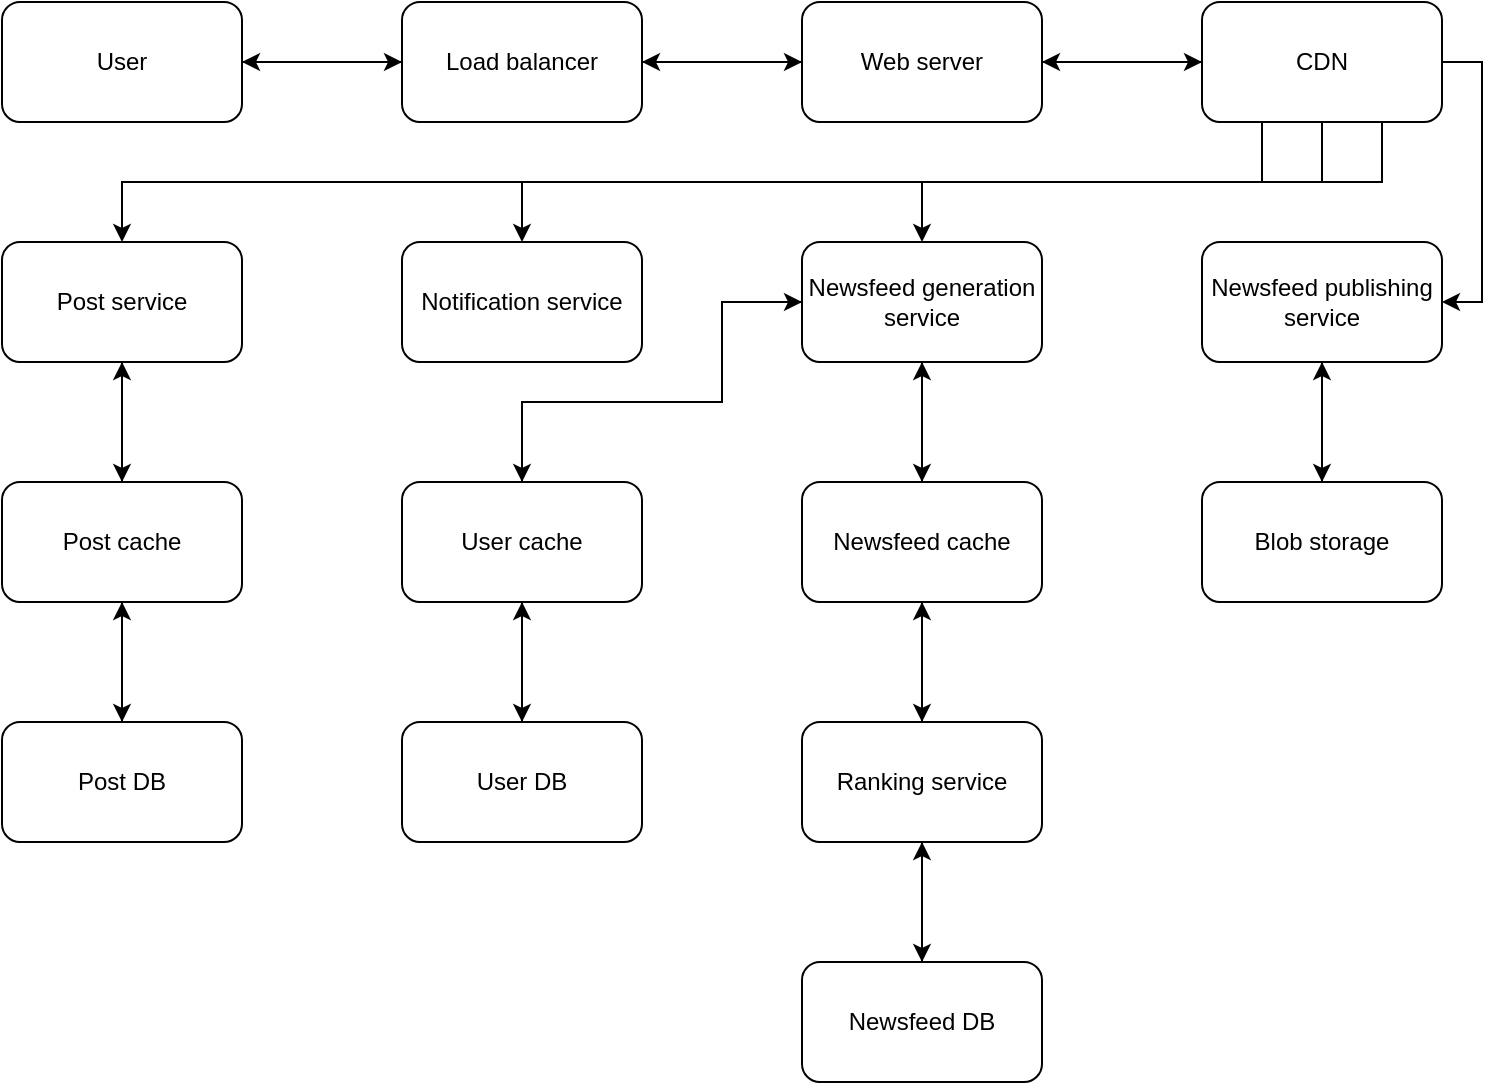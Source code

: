 <mxfile version="21.1.2" type="device">
  <diagram id="sVVqe3kT-Hlag1WHw-Kx" name="Page-1">
    <mxGraphModel dx="882" dy="596" grid="1" gridSize="10" guides="1" tooltips="1" connect="1" arrows="1" fold="1" page="1" pageScale="1" pageWidth="850" pageHeight="1100" math="0" shadow="0">
      <root>
        <mxCell id="0" />
        <mxCell id="1" parent="0" />
        <mxCell id="ub-dZ4yd8xJehiu-1aeT-1" style="edgeStyle=orthogonalEdgeStyle;rounded=0;orthogonalLoop=1;jettySize=auto;html=1;exitX=1;exitY=0.5;exitDx=0;exitDy=0;entryX=0;entryY=0.5;entryDx=0;entryDy=0;" parent="1" source="ub-dZ4yd8xJehiu-1aeT-2" target="ub-dZ4yd8xJehiu-1aeT-5" edge="1">
          <mxGeometry relative="1" as="geometry" />
        </mxCell>
        <mxCell id="ub-dZ4yd8xJehiu-1aeT-2" value="User" style="rounded=1;whiteSpace=wrap;html=1;" parent="1" vertex="1">
          <mxGeometry x="40" y="160" width="120" height="60" as="geometry" />
        </mxCell>
        <mxCell id="ub-dZ4yd8xJehiu-1aeT-3" style="edgeStyle=orthogonalEdgeStyle;rounded=0;orthogonalLoop=1;jettySize=auto;html=1;exitX=0;exitY=0.5;exitDx=0;exitDy=0;entryX=1;entryY=0.5;entryDx=0;entryDy=0;" parent="1" source="ub-dZ4yd8xJehiu-1aeT-5" target="ub-dZ4yd8xJehiu-1aeT-2" edge="1">
          <mxGeometry relative="1" as="geometry" />
        </mxCell>
        <mxCell id="ub-dZ4yd8xJehiu-1aeT-4" style="edgeStyle=orthogonalEdgeStyle;rounded=0;orthogonalLoop=1;jettySize=auto;html=1;exitX=1;exitY=0.5;exitDx=0;exitDy=0;" parent="1" source="ub-dZ4yd8xJehiu-1aeT-5" target="ub-dZ4yd8xJehiu-1aeT-9" edge="1">
          <mxGeometry relative="1" as="geometry" />
        </mxCell>
        <mxCell id="ub-dZ4yd8xJehiu-1aeT-5" value="Load balancer" style="rounded=1;whiteSpace=wrap;html=1;" parent="1" vertex="1">
          <mxGeometry x="240" y="160" width="120" height="60" as="geometry" />
        </mxCell>
        <mxCell id="ub-dZ4yd8xJehiu-1aeT-6" style="edgeStyle=orthogonalEdgeStyle;rounded=0;orthogonalLoop=1;jettySize=auto;html=1;exitX=0;exitY=0.5;exitDx=0;exitDy=0;" parent="1" source="ub-dZ4yd8xJehiu-1aeT-9" target="ub-dZ4yd8xJehiu-1aeT-5" edge="1">
          <mxGeometry relative="1" as="geometry" />
        </mxCell>
        <mxCell id="0TnBY0U_7_nIc1ByEF4p-2" style="edgeStyle=orthogonalEdgeStyle;rounded=0;orthogonalLoop=1;jettySize=auto;html=1;exitX=1;exitY=0.5;exitDx=0;exitDy=0;entryX=0;entryY=0.5;entryDx=0;entryDy=0;" edge="1" parent="1" source="ub-dZ4yd8xJehiu-1aeT-9" target="0TnBY0U_7_nIc1ByEF4p-1">
          <mxGeometry relative="1" as="geometry" />
        </mxCell>
        <mxCell id="ub-dZ4yd8xJehiu-1aeT-9" value="Web server" style="rounded=1;whiteSpace=wrap;html=1;" parent="1" vertex="1">
          <mxGeometry x="440" y="160" width="120" height="60" as="geometry" />
        </mxCell>
        <mxCell id="0TnBY0U_7_nIc1ByEF4p-3" style="edgeStyle=orthogonalEdgeStyle;rounded=0;orthogonalLoop=1;jettySize=auto;html=1;exitX=0;exitY=0.5;exitDx=0;exitDy=0;entryX=1;entryY=0.5;entryDx=0;entryDy=0;" edge="1" parent="1" source="0TnBY0U_7_nIc1ByEF4p-1" target="ub-dZ4yd8xJehiu-1aeT-9">
          <mxGeometry relative="1" as="geometry" />
        </mxCell>
        <mxCell id="0TnBY0U_7_nIc1ByEF4p-8" style="edgeStyle=orthogonalEdgeStyle;rounded=0;orthogonalLoop=1;jettySize=auto;html=1;exitX=0.25;exitY=1;exitDx=0;exitDy=0;entryX=0.5;entryY=0;entryDx=0;entryDy=0;" edge="1" parent="1" source="0TnBY0U_7_nIc1ByEF4p-1" target="0TnBY0U_7_nIc1ByEF4p-4">
          <mxGeometry relative="1" as="geometry" />
        </mxCell>
        <mxCell id="0TnBY0U_7_nIc1ByEF4p-9" style="edgeStyle=orthogonalEdgeStyle;rounded=0;orthogonalLoop=1;jettySize=auto;html=1;exitX=0.5;exitY=1;exitDx=0;exitDy=0;entryX=0.5;entryY=0;entryDx=0;entryDy=0;" edge="1" parent="1" source="0TnBY0U_7_nIc1ByEF4p-1" target="0TnBY0U_7_nIc1ByEF4p-5">
          <mxGeometry relative="1" as="geometry" />
        </mxCell>
        <mxCell id="0TnBY0U_7_nIc1ByEF4p-10" style="edgeStyle=orthogonalEdgeStyle;rounded=0;orthogonalLoop=1;jettySize=auto;html=1;exitX=0.75;exitY=1;exitDx=0;exitDy=0;entryX=0.5;entryY=0;entryDx=0;entryDy=0;" edge="1" parent="1" source="0TnBY0U_7_nIc1ByEF4p-1" target="0TnBY0U_7_nIc1ByEF4p-6">
          <mxGeometry relative="1" as="geometry" />
        </mxCell>
        <mxCell id="0TnBY0U_7_nIc1ByEF4p-11" style="edgeStyle=orthogonalEdgeStyle;rounded=0;orthogonalLoop=1;jettySize=auto;html=1;exitX=1;exitY=0.5;exitDx=0;exitDy=0;entryX=1;entryY=0.5;entryDx=0;entryDy=0;" edge="1" parent="1" source="0TnBY0U_7_nIc1ByEF4p-1" target="0TnBY0U_7_nIc1ByEF4p-7">
          <mxGeometry relative="1" as="geometry" />
        </mxCell>
        <mxCell id="0TnBY0U_7_nIc1ByEF4p-1" value="CDN" style="rounded=1;whiteSpace=wrap;html=1;" vertex="1" parent="1">
          <mxGeometry x="640" y="160" width="120" height="60" as="geometry" />
        </mxCell>
        <mxCell id="0TnBY0U_7_nIc1ByEF4p-30" style="edgeStyle=orthogonalEdgeStyle;rounded=0;orthogonalLoop=1;jettySize=auto;html=1;exitX=0.5;exitY=1;exitDx=0;exitDy=0;entryX=0.5;entryY=0;entryDx=0;entryDy=0;" edge="1" parent="1" source="0TnBY0U_7_nIc1ByEF4p-4" target="0TnBY0U_7_nIc1ByEF4p-12">
          <mxGeometry relative="1" as="geometry" />
        </mxCell>
        <mxCell id="0TnBY0U_7_nIc1ByEF4p-4" value="Post service" style="rounded=1;whiteSpace=wrap;html=1;" vertex="1" parent="1">
          <mxGeometry x="40" y="280" width="120" height="60" as="geometry" />
        </mxCell>
        <mxCell id="0TnBY0U_7_nIc1ByEF4p-5" value="Notification service" style="rounded=1;whiteSpace=wrap;html=1;" vertex="1" parent="1">
          <mxGeometry x="240" y="280" width="120" height="60" as="geometry" />
        </mxCell>
        <mxCell id="0TnBY0U_7_nIc1ByEF4p-22" style="edgeStyle=orthogonalEdgeStyle;rounded=0;orthogonalLoop=1;jettySize=auto;html=1;exitX=0.5;exitY=1;exitDx=0;exitDy=0;entryX=0.5;entryY=0;entryDx=0;entryDy=0;" edge="1" parent="1" source="0TnBY0U_7_nIc1ByEF4p-6" target="0TnBY0U_7_nIc1ByEF4p-21">
          <mxGeometry relative="1" as="geometry" />
        </mxCell>
        <mxCell id="0TnBY0U_7_nIc1ByEF4p-38" style="edgeStyle=orthogonalEdgeStyle;rounded=0;orthogonalLoop=1;jettySize=auto;html=1;exitX=0;exitY=0.5;exitDx=0;exitDy=0;entryX=0.5;entryY=0;entryDx=0;entryDy=0;" edge="1" parent="1" source="0TnBY0U_7_nIc1ByEF4p-6" target="0TnBY0U_7_nIc1ByEF4p-32">
          <mxGeometry relative="1" as="geometry">
            <Array as="points">
              <mxPoint x="400" y="310" />
              <mxPoint x="400" y="360" />
              <mxPoint x="300" y="360" />
            </Array>
          </mxGeometry>
        </mxCell>
        <mxCell id="0TnBY0U_7_nIc1ByEF4p-6" value="Newsfeed generation service" style="rounded=1;whiteSpace=wrap;html=1;" vertex="1" parent="1">
          <mxGeometry x="440" y="280" width="120" height="60" as="geometry" />
        </mxCell>
        <mxCell id="0TnBY0U_7_nIc1ByEF4p-19" style="edgeStyle=orthogonalEdgeStyle;rounded=0;orthogonalLoop=1;jettySize=auto;html=1;exitX=0.5;exitY=1;exitDx=0;exitDy=0;entryX=0.5;entryY=0;entryDx=0;entryDy=0;" edge="1" parent="1" source="0TnBY0U_7_nIc1ByEF4p-7" target="0TnBY0U_7_nIc1ByEF4p-18">
          <mxGeometry relative="1" as="geometry" />
        </mxCell>
        <mxCell id="0TnBY0U_7_nIc1ByEF4p-7" value="Newsfeed publishing service" style="rounded=1;whiteSpace=wrap;html=1;" vertex="1" parent="1">
          <mxGeometry x="640" y="280" width="120" height="60" as="geometry" />
        </mxCell>
        <mxCell id="0TnBY0U_7_nIc1ByEF4p-16" style="edgeStyle=orthogonalEdgeStyle;rounded=0;orthogonalLoop=1;jettySize=auto;html=1;exitX=0.5;exitY=1;exitDx=0;exitDy=0;entryX=0.5;entryY=0;entryDx=0;entryDy=0;" edge="1" parent="1" source="0TnBY0U_7_nIc1ByEF4p-12" target="0TnBY0U_7_nIc1ByEF4p-13">
          <mxGeometry relative="1" as="geometry" />
        </mxCell>
        <mxCell id="0TnBY0U_7_nIc1ByEF4p-31" style="edgeStyle=orthogonalEdgeStyle;rounded=0;orthogonalLoop=1;jettySize=auto;html=1;exitX=0.5;exitY=0;exitDx=0;exitDy=0;entryX=0.5;entryY=1;entryDx=0;entryDy=0;" edge="1" parent="1" source="0TnBY0U_7_nIc1ByEF4p-12" target="0TnBY0U_7_nIc1ByEF4p-4">
          <mxGeometry relative="1" as="geometry" />
        </mxCell>
        <mxCell id="0TnBY0U_7_nIc1ByEF4p-12" value="Post cache" style="rounded=1;whiteSpace=wrap;html=1;" vertex="1" parent="1">
          <mxGeometry x="40" y="400" width="120" height="60" as="geometry" />
        </mxCell>
        <mxCell id="0TnBY0U_7_nIc1ByEF4p-17" style="edgeStyle=orthogonalEdgeStyle;rounded=0;orthogonalLoop=1;jettySize=auto;html=1;exitX=0.5;exitY=0;exitDx=0;exitDy=0;entryX=0.5;entryY=1;entryDx=0;entryDy=0;" edge="1" parent="1" source="0TnBY0U_7_nIc1ByEF4p-13" target="0TnBY0U_7_nIc1ByEF4p-12">
          <mxGeometry relative="1" as="geometry" />
        </mxCell>
        <mxCell id="0TnBY0U_7_nIc1ByEF4p-13" value="Post DB" style="rounded=1;whiteSpace=wrap;html=1;" vertex="1" parent="1">
          <mxGeometry x="40" y="520" width="120" height="60" as="geometry" />
        </mxCell>
        <mxCell id="0TnBY0U_7_nIc1ByEF4p-20" style="edgeStyle=orthogonalEdgeStyle;rounded=0;orthogonalLoop=1;jettySize=auto;html=1;exitX=0.5;exitY=0;exitDx=0;exitDy=0;entryX=0.5;entryY=1;entryDx=0;entryDy=0;" edge="1" parent="1" source="0TnBY0U_7_nIc1ByEF4p-18" target="0TnBY0U_7_nIc1ByEF4p-7">
          <mxGeometry relative="1" as="geometry" />
        </mxCell>
        <mxCell id="0TnBY0U_7_nIc1ByEF4p-18" value="Blob storage" style="rounded=1;whiteSpace=wrap;html=1;" vertex="1" parent="1">
          <mxGeometry x="640" y="400" width="120" height="60" as="geometry" />
        </mxCell>
        <mxCell id="0TnBY0U_7_nIc1ByEF4p-23" style="edgeStyle=orthogonalEdgeStyle;rounded=0;orthogonalLoop=1;jettySize=auto;html=1;exitX=0.5;exitY=0;exitDx=0;exitDy=0;" edge="1" parent="1" source="0TnBY0U_7_nIc1ByEF4p-21" target="0TnBY0U_7_nIc1ByEF4p-6">
          <mxGeometry relative="1" as="geometry" />
        </mxCell>
        <mxCell id="0TnBY0U_7_nIc1ByEF4p-26" style="edgeStyle=orthogonalEdgeStyle;rounded=0;orthogonalLoop=1;jettySize=auto;html=1;exitX=0.5;exitY=1;exitDx=0;exitDy=0;entryX=0.5;entryY=0;entryDx=0;entryDy=0;" edge="1" parent="1" source="0TnBY0U_7_nIc1ByEF4p-21" target="0TnBY0U_7_nIc1ByEF4p-24">
          <mxGeometry relative="1" as="geometry" />
        </mxCell>
        <mxCell id="0TnBY0U_7_nIc1ByEF4p-21" value="Newsfeed cache" style="rounded=1;whiteSpace=wrap;html=1;" vertex="1" parent="1">
          <mxGeometry x="440" y="400" width="120" height="60" as="geometry" />
        </mxCell>
        <mxCell id="0TnBY0U_7_nIc1ByEF4p-27" style="edgeStyle=orthogonalEdgeStyle;rounded=0;orthogonalLoop=1;jettySize=auto;html=1;exitX=0.5;exitY=0;exitDx=0;exitDy=0;entryX=0.5;entryY=1;entryDx=0;entryDy=0;" edge="1" parent="1" source="0TnBY0U_7_nIc1ByEF4p-24" target="0TnBY0U_7_nIc1ByEF4p-21">
          <mxGeometry relative="1" as="geometry" />
        </mxCell>
        <mxCell id="0TnBY0U_7_nIc1ByEF4p-28" style="edgeStyle=orthogonalEdgeStyle;rounded=0;orthogonalLoop=1;jettySize=auto;html=1;exitX=0.5;exitY=1;exitDx=0;exitDy=0;entryX=0.5;entryY=0;entryDx=0;entryDy=0;" edge="1" parent="1" source="0TnBY0U_7_nIc1ByEF4p-24" target="0TnBY0U_7_nIc1ByEF4p-25">
          <mxGeometry relative="1" as="geometry" />
        </mxCell>
        <mxCell id="0TnBY0U_7_nIc1ByEF4p-24" value="Ranking service" style="rounded=1;whiteSpace=wrap;html=1;" vertex="1" parent="1">
          <mxGeometry x="440" y="520" width="120" height="60" as="geometry" />
        </mxCell>
        <mxCell id="0TnBY0U_7_nIc1ByEF4p-29" style="edgeStyle=orthogonalEdgeStyle;rounded=0;orthogonalLoop=1;jettySize=auto;html=1;exitX=0.5;exitY=0;exitDx=0;exitDy=0;entryX=0.5;entryY=1;entryDx=0;entryDy=0;" edge="1" parent="1" source="0TnBY0U_7_nIc1ByEF4p-25" target="0TnBY0U_7_nIc1ByEF4p-24">
          <mxGeometry relative="1" as="geometry" />
        </mxCell>
        <mxCell id="0TnBY0U_7_nIc1ByEF4p-25" value="Newsfeed DB" style="rounded=1;whiteSpace=wrap;html=1;" vertex="1" parent="1">
          <mxGeometry x="440" y="640" width="120" height="60" as="geometry" />
        </mxCell>
        <mxCell id="0TnBY0U_7_nIc1ByEF4p-34" style="edgeStyle=orthogonalEdgeStyle;rounded=0;orthogonalLoop=1;jettySize=auto;html=1;exitX=0.5;exitY=1;exitDx=0;exitDy=0;" edge="1" parent="1" source="0TnBY0U_7_nIc1ByEF4p-32" target="0TnBY0U_7_nIc1ByEF4p-33">
          <mxGeometry relative="1" as="geometry" />
        </mxCell>
        <mxCell id="0TnBY0U_7_nIc1ByEF4p-39" style="edgeStyle=orthogonalEdgeStyle;rounded=0;orthogonalLoop=1;jettySize=auto;html=1;exitX=0.5;exitY=0;exitDx=0;exitDy=0;entryX=0;entryY=0.5;entryDx=0;entryDy=0;" edge="1" parent="1" source="0TnBY0U_7_nIc1ByEF4p-32" target="0TnBY0U_7_nIc1ByEF4p-6">
          <mxGeometry relative="1" as="geometry">
            <Array as="points">
              <mxPoint x="300" y="360" />
              <mxPoint x="400" y="360" />
              <mxPoint x="400" y="310" />
            </Array>
          </mxGeometry>
        </mxCell>
        <mxCell id="0TnBY0U_7_nIc1ByEF4p-32" value="User cache" style="rounded=1;whiteSpace=wrap;html=1;" vertex="1" parent="1">
          <mxGeometry x="240" y="400" width="120" height="60" as="geometry" />
        </mxCell>
        <mxCell id="0TnBY0U_7_nIc1ByEF4p-37" style="edgeStyle=orthogonalEdgeStyle;rounded=0;orthogonalLoop=1;jettySize=auto;html=1;exitX=0.5;exitY=0;exitDx=0;exitDy=0;entryX=0.5;entryY=1;entryDx=0;entryDy=0;" edge="1" parent="1" source="0TnBY0U_7_nIc1ByEF4p-33" target="0TnBY0U_7_nIc1ByEF4p-32">
          <mxGeometry relative="1" as="geometry" />
        </mxCell>
        <mxCell id="0TnBY0U_7_nIc1ByEF4p-33" value="User DB" style="rounded=1;whiteSpace=wrap;html=1;" vertex="1" parent="1">
          <mxGeometry x="240" y="520" width="120" height="60" as="geometry" />
        </mxCell>
      </root>
    </mxGraphModel>
  </diagram>
</mxfile>
